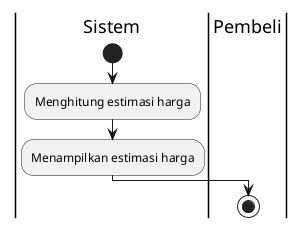 @startuml
skinparam backgroundColor transparent
|Sistem|
start
:Menghitung estimasi harga;
:Menampilkan estimasi harga;
|Pembeli|
stop
@enduml
